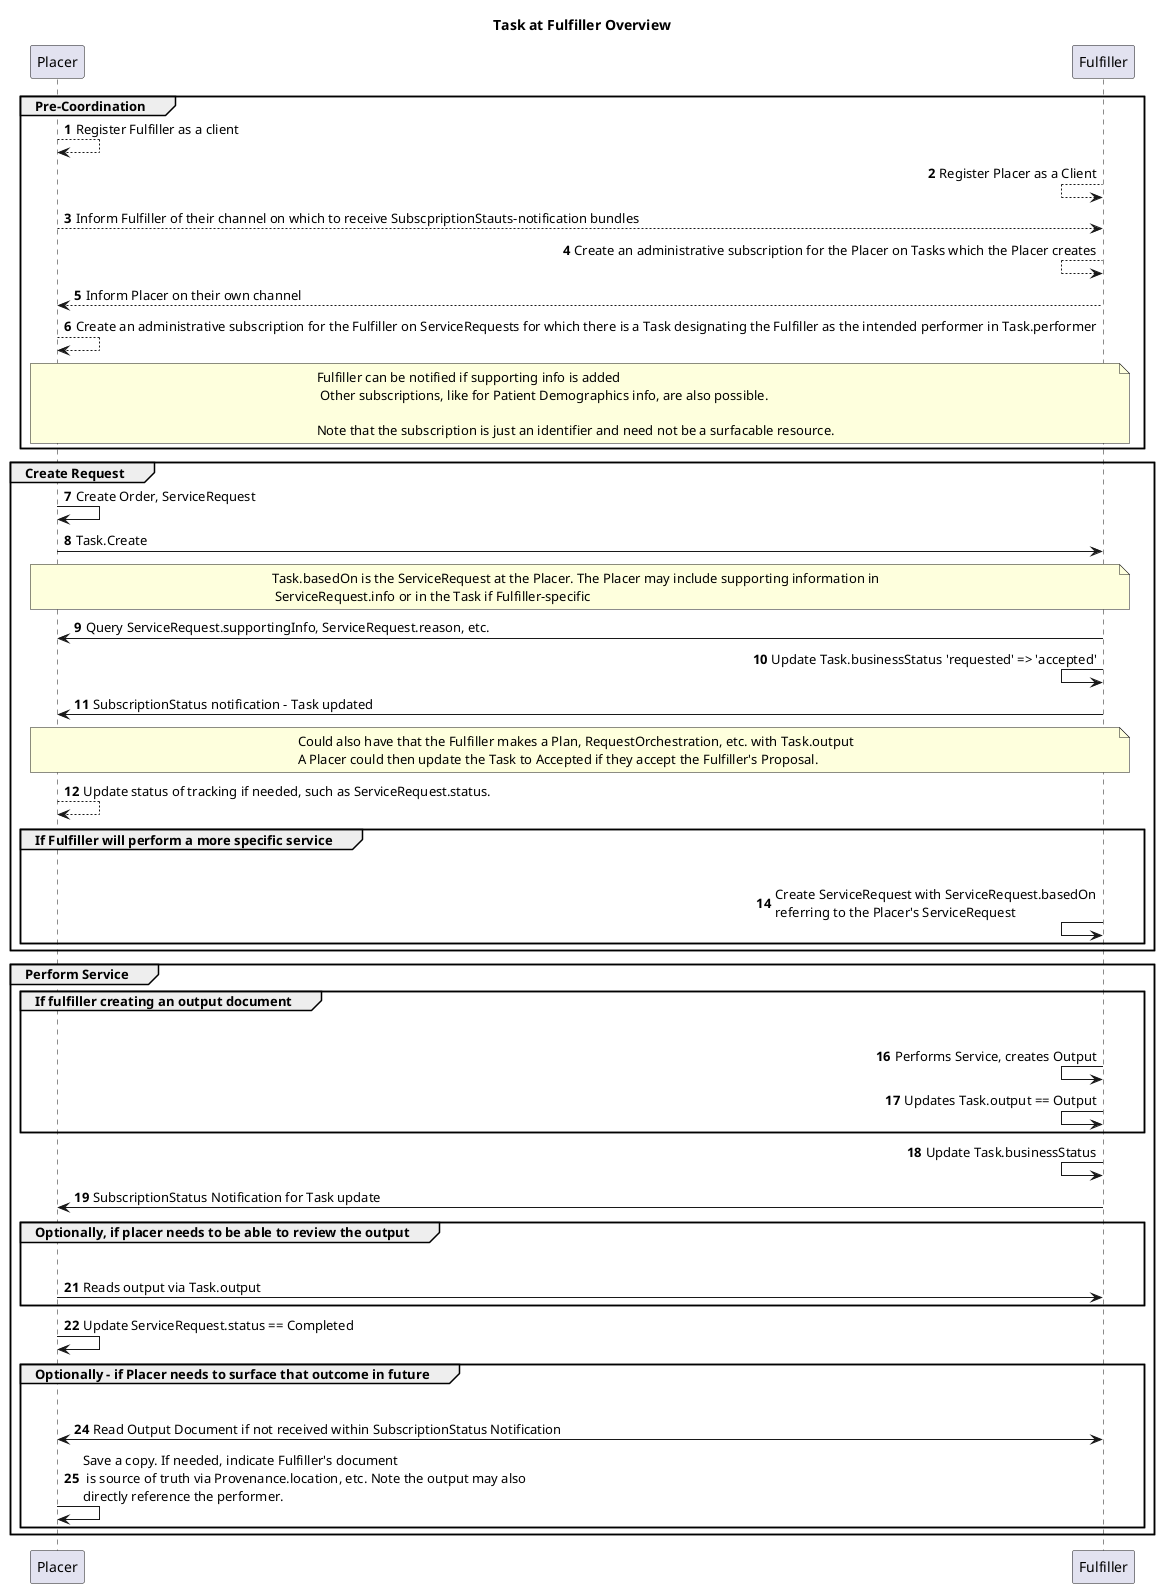 @startuml
title Task at Fulfiller Overview

autonumber

group Pre-Coordination

Placer --> Placer: Register Fulfiller as a client

Fulfiller <-- Fulfiller: Register Placer as a Client

Placer --> Fulfiller: Inform Fulfiller of their channel on which to receive SubscpriptionStauts-notification bundles

Fulfiller <-- Fulfiller: Create an administrative subscription for the Placer on Tasks which the Placer creates 

Fulfiller --> Placer: Inform Placer on their own channel

Placer --> Placer: Create an administrative subscription for the Fulfiller on ServiceRequests for which there is a Task designating the Fulfiller as the intended performer in Task.performer

note over Placer, Fulfiller: Fulfiller can be notified if supporting info is added\n Other subscriptions, like for Patient Demographics info, are also possible.\n\nNote that the subscription is just an identifier and need not be a surfacable resource.

end
group Create Request

Placer -> Placer: Create Order, ServiceRequest

Placer -> Fulfiller: Task.Create

note over Placer, Fulfiller: Task.basedOn is the ServiceRequest at the Placer. The Placer may include supporting information in\n ServiceRequest.info or in the Task if Fulfiller-specific

Fulfiller -> Placer: Query ServiceRequest.supportingInfo, ServiceRequest.reason, etc.

Fulfiller <- Fulfiller: Update Task.businessStatus 'requested' => 'accepted'

Fulfiller -> Placer: SubscriptionStatus notification - Task updated

note over Placer, Fulfiller: Could also have that the Fulfiller makes a Plan, RequestOrchestration, etc. with Task.output\nA Placer could then update the Task to Accepted if they accept the Fulfiller's Proposal.

Placer --> Placer: Update status of tracking if needed, such as ServiceRequest.status. 

group If Fulfiller will perform a more specific service
    Fulfiller -[hidden]> Placer:
    Fulfiller <- Fulfiller: Create ServiceRequest with ServiceRequest.basedOn\nreferring to the Placer's ServiceRequest
end
end
group Perform Service

group If fulfiller creating an output document
    Fulfiller -[hidden]> Placer:
    Fulfiller <- Fulfiller: Performs Service, creates Output
    Fulfiller <- Fulfiller: Updates Task.output == Output
end

Fulfiller <- Fulfiller: Update Task.businessStatus

Fulfiller -> Placer: SubscriptionStatus Notification for Task update

group Optionally, if placer needs to be able to review the output
    Fulfiller -[hidden]> Placer:
    Placer -> Fulfiller: Reads output via Task.output
end

Placer -> Placer: Update ServiceRequest.status == Completed

group Optionally - if Placer needs to surface that outcome in future
    Fulfiller -[hidden]> Placer:
    Placer <-> Fulfiller: Read Output Document if not received within SubscriptionStatus Notification
    Placer -> Placer: Save a copy. If needed, indicate Fulfiller's document\n is source of truth via Provenance.location, etc. Note the output may also\ndirectly reference the performer.
   
end
end
@enduml
